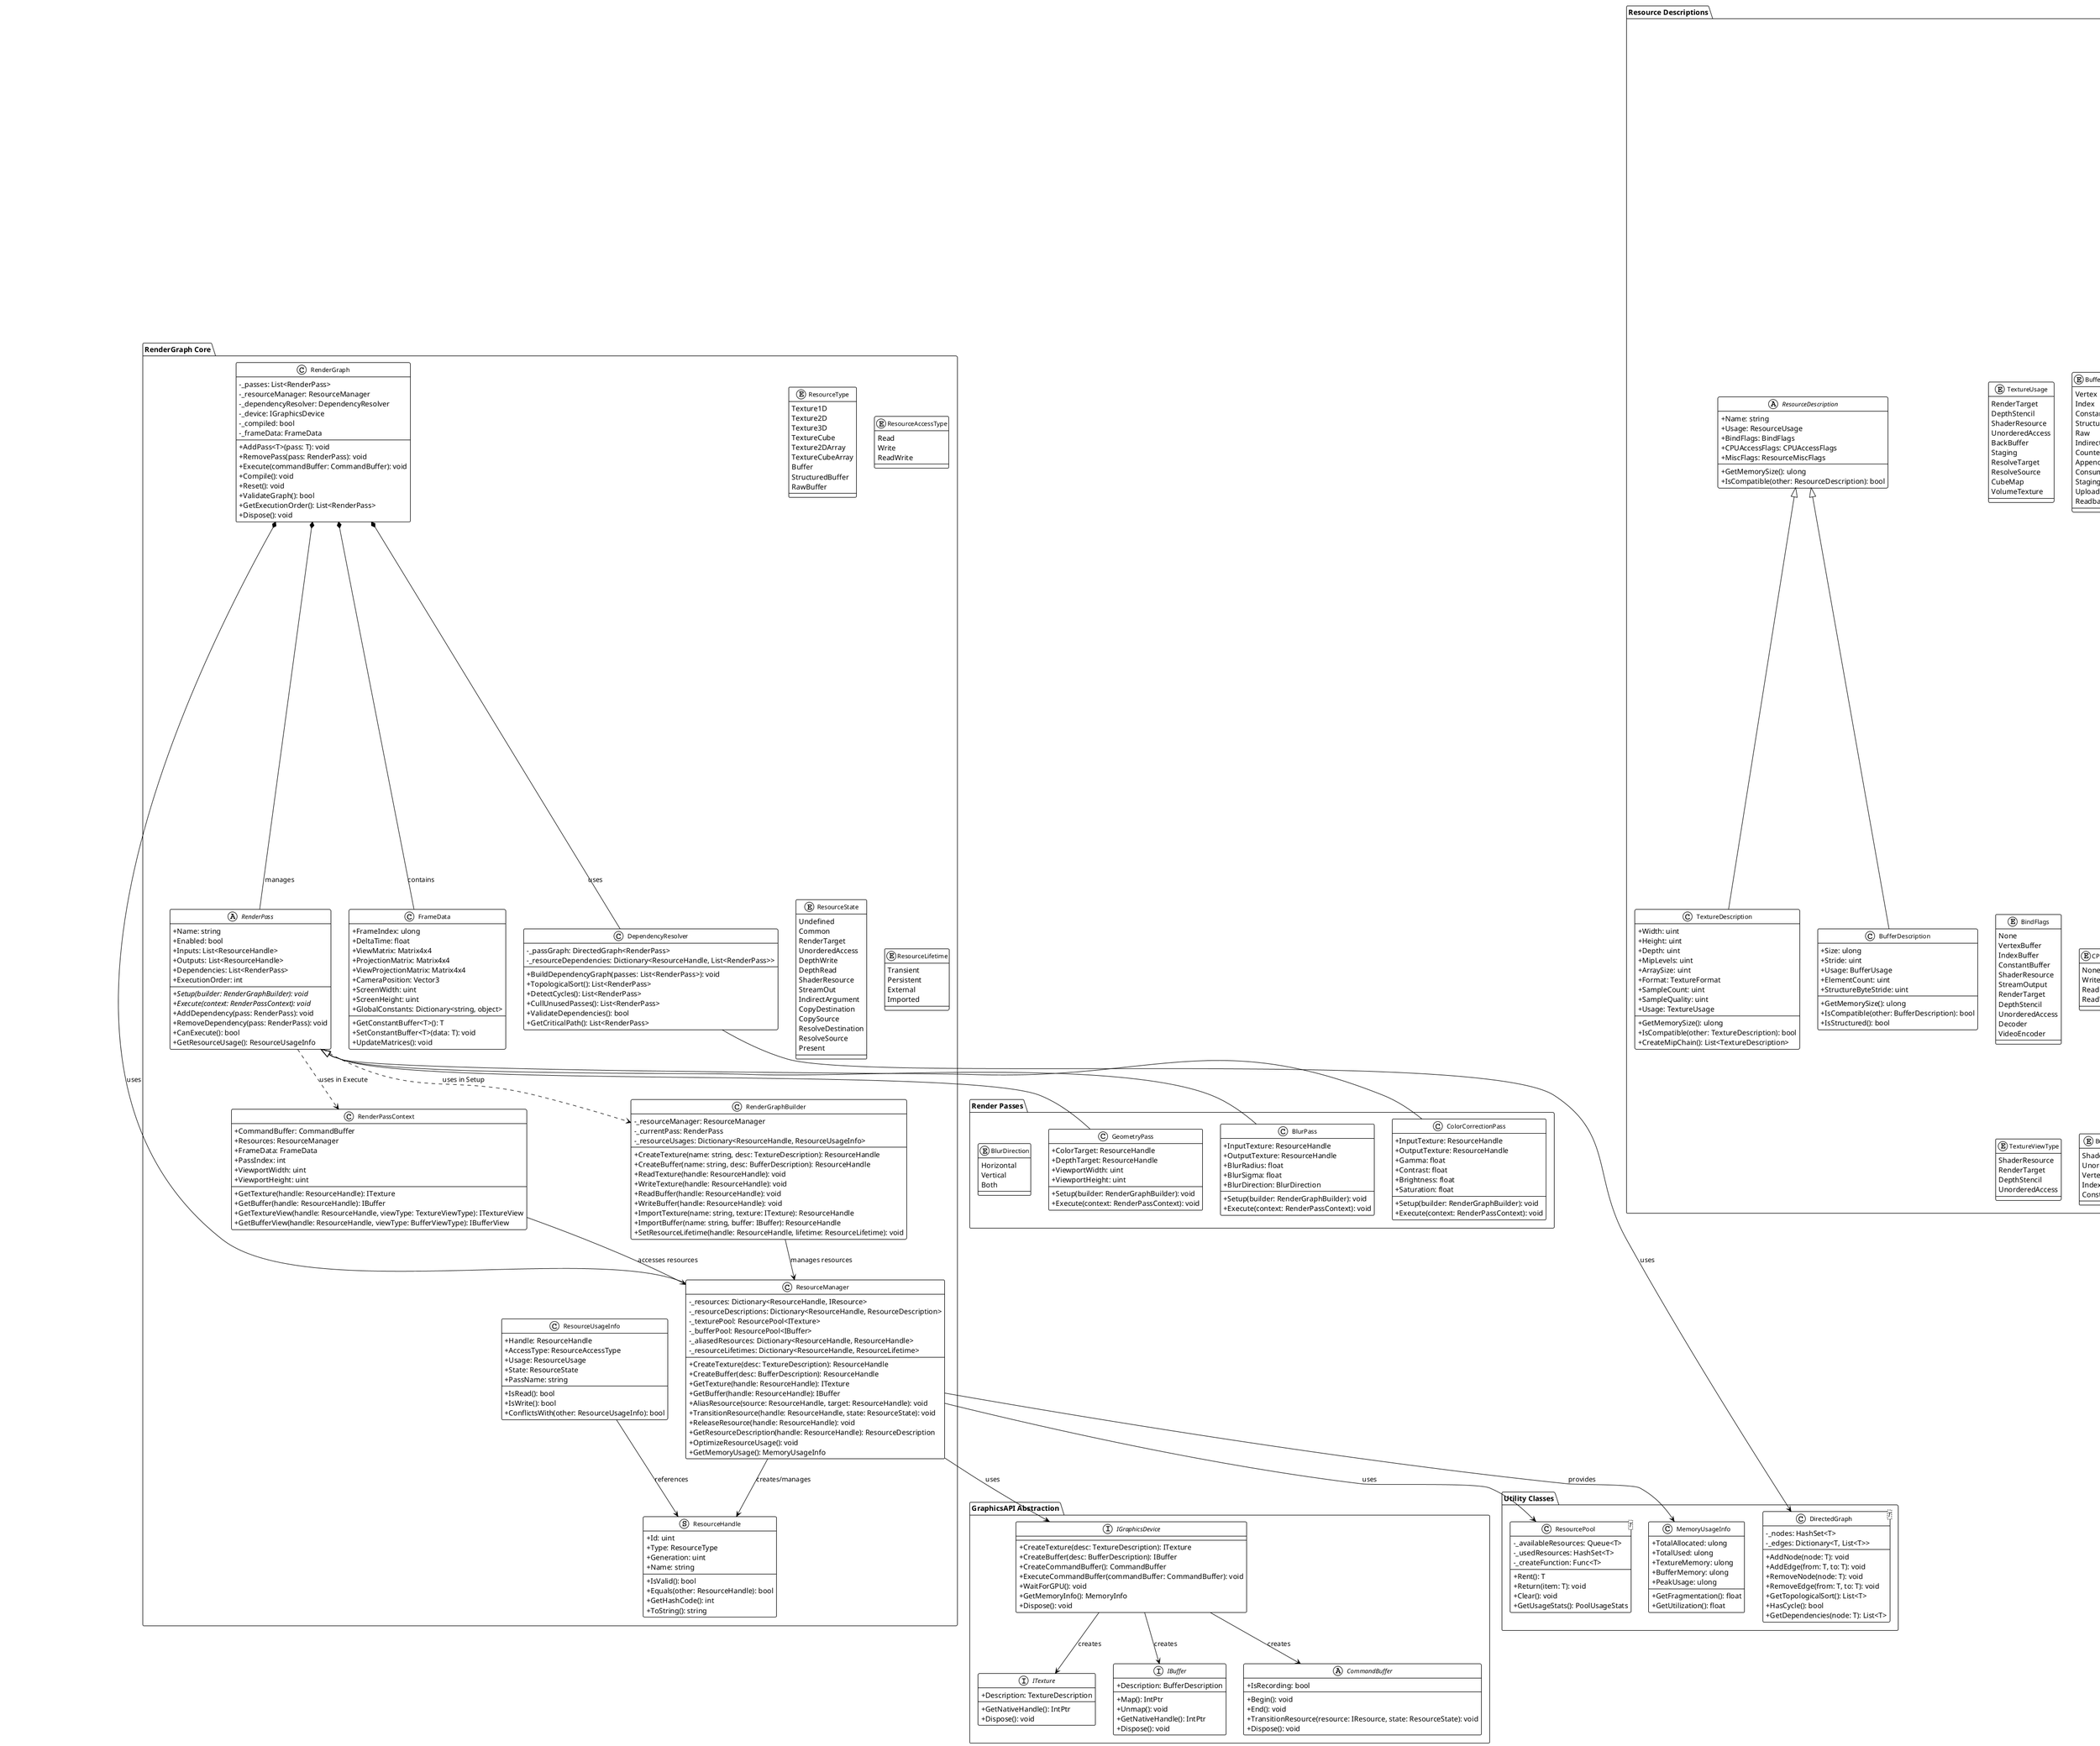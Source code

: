 @startuml RenderGraphLibrary

!theme plain
skinparam classAttributeIconSize 0
skinparam classFontName Arial
skinparam classFontSize 12

package "RenderGraph Core" {
    class RenderGraph {
        - _passes: List<RenderPass>
        - _resourceManager: ResourceManager
        - _dependencyResolver: DependencyResolver
        - _device: IGraphicsDevice
        - _compiled: bool
        - _frameData: FrameData
        --
        + AddPass<T>(pass: T): void
        + RemovePass(pass: RenderPass): void
        + Execute(commandBuffer: CommandBuffer): void
        + Compile(): void
        + Reset(): void
        + ValidateGraph(): bool
        + GetExecutionOrder(): List<RenderPass>
        + Dispose(): void
    }

    abstract class RenderPass {
        + Name: string
        + Enabled: bool
        + Inputs: List<ResourceHandle>
        + Outputs: List<ResourceHandle>
        + Dependencies: List<RenderPass>
        + ExecutionOrder: int
        --
        + {abstract} Setup(builder: RenderGraphBuilder): void
        + {abstract} Execute(context: RenderPassContext): void
        + AddDependency(pass: RenderPass): void
        + RemoveDependency(pass: RenderPass): void
        + CanExecute(): bool
        + GetResourceUsage(): ResourceUsageInfo
    }

    class RenderGraphBuilder {
        - _resourceManager: ResourceManager
        - _currentPass: RenderPass
        - _resourceUsages: Dictionary<ResourceHandle, ResourceUsageInfo>
        --
        + CreateTexture(name: string, desc: TextureDescription): ResourceHandle
        + CreateBuffer(name: string, desc: BufferDescription): ResourceHandle
        + ReadTexture(handle: ResourceHandle): void
        + WriteTexture(handle: ResourceHandle): void
        + ReadBuffer(handle: ResourceHandle): void
        + WriteBuffer(handle: ResourceHandle): void
        + ImportTexture(name: string, texture: ITexture): ResourceHandle
        + ImportBuffer(name: string, buffer: IBuffer): ResourceHandle
        + SetResourceLifetime(handle: ResourceHandle, lifetime: ResourceLifetime): void
    }

    class RenderPassContext {
        + CommandBuffer: CommandBuffer
        + Resources: ResourceManager
        + FrameData: FrameData
        + PassIndex: int
        + ViewportWidth: uint
        + ViewportHeight: uint
        --
        + GetTexture(handle: ResourceHandle): ITexture
        + GetBuffer(handle: ResourceHandle): IBuffer
        + GetTextureView(handle: ResourceHandle, viewType: TextureViewType): ITextureView
        + GetBufferView(handle: ResourceHandle, viewType: BufferViewType): IBufferView
    }

    class ResourceManager {
        - _resources: Dictionary<ResourceHandle, IResource>
        - _resourceDescriptions: Dictionary<ResourceHandle, ResourceDescription>
        - _texturePool: ResourcePool<ITexture>
        - _bufferPool: ResourcePool<IBuffer>
        - _aliasedResources: Dictionary<ResourceHandle, ResourceHandle>
        - _resourceLifetimes: Dictionary<ResourceHandle, ResourceLifetime>
        --
        + CreateTexture(desc: TextureDescription): ResourceHandle
        + CreateBuffer(desc: BufferDescription): ResourceHandle
        + GetTexture(handle: ResourceHandle): ITexture
        + GetBuffer(handle: ResourceHandle): IBuffer
        + AliasResource(source: ResourceHandle, target: ResourceHandle): void
        + TransitionResource(handle: ResourceHandle, state: ResourceState): void
        + ReleaseResource(handle: ResourceHandle): void
        + GetResourceDescription(handle: ResourceHandle): ResourceDescription
        + OptimizeResourceUsage(): void
        + GetMemoryUsage(): MemoryUsageInfo
    }

    class DependencyResolver {
        - _passGraph: DirectedGraph<RenderPass>
        - _resourceDependencies: Dictionary<ResourceHandle, List<RenderPass>>
        --
        + BuildDependencyGraph(passes: List<RenderPass>): void
        + TopologicalSort(): List<RenderPass>
        + DetectCycles(): List<RenderPass>
        + CullUnusedPasses(): List<RenderPass>
        + ValidateDependencies(): bool
        + GetCriticalPath(): List<RenderPass>
    }

    class FrameData {
        + FrameIndex: ulong
        + DeltaTime: float
        + ViewMatrix: Matrix4x4
        + ProjectionMatrix: Matrix4x4
        + ViewProjectionMatrix: Matrix4x4
        + CameraPosition: Vector3
        + ScreenWidth: uint
        + ScreenHeight: uint
        + GlobalConstants: Dictionary<string, object>
        --
        + GetConstantBuffer<T>(): T
        + SetConstantBuffer<T>(data: T): void
        + UpdateMatrices(): void
    }

    struct ResourceHandle {
        + Id: uint
        + Type: ResourceType
        + Generation: uint
        + Name: string
        --
        + IsValid(): bool
        + Equals(other: ResourceHandle): bool
        + GetHashCode(): int
        + ToString(): string
    }

    class ResourceUsageInfo {
        + Handle: ResourceHandle
        + AccessType: ResourceAccessType
        + Usage: ResourceUsage
        + State: ResourceState
        + PassName: string
        --
        + IsRead(): bool
        + IsWrite(): bool
        + ConflictsWith(other: ResourceUsageInfo): bool
    }

    enum ResourceType {
        Texture1D
        Texture2D
        Texture3D
        TextureCube
        Texture2DArray
        TextureCubeArray
        Buffer
        StructuredBuffer
        RawBuffer
    }

    enum ResourceAccessType {
        Read
        Write
        ReadWrite
    }

    enum ResourceState {
        Undefined
        Common
        RenderTarget
        UnorderedAccess
        DepthWrite
        DepthRead
        ShaderResource
        StreamOut
        IndirectArgument
        CopyDestination
        CopySource
        ResolveDestination
        ResolveSource
        Present
    }

    enum ResourceLifetime {
        Transient
        Persistent
        External
        Imported
    }
}

package "Resource Descriptions" {
    abstract class ResourceDescription {
        + Name: string
        + Usage: ResourceUsage
        + BindFlags: BindFlags
        + CPUAccessFlags: CPUAccessFlags
        + MiscFlags: ResourceMiscFlags
        --
        + GetMemorySize(): ulong
        + IsCompatible(other: ResourceDescription): bool
    }

    class TextureDescription {
        + Width: uint
        + Height: uint
        + Depth: uint
        + MipLevels: uint
        + ArraySize: uint
        + Format: TextureFormat
        + SampleCount: uint
        + SampleQuality: uint
        + Usage: TextureUsage
        --
        + GetMemorySize(): ulong
        + IsCompatible(other: TextureDescription): bool
        + CreateMipChain(): List<TextureDescription>
    }

    class BufferDescription {
        + Size: ulong
        + Stride: uint
        + Usage: BufferUsage
        + ElementCount: uint
        + StructureByteStride: uint
        --
        + GetMemorySize(): ulong
        + IsCompatible(other: BufferDescription): bool
        + IsStructured(): bool
    }

    enum TextureUsage {
        RenderTarget
        DepthStencil
        ShaderResource
        UnorderedAccess
        BackBuffer
        Staging
        ResolveTarget
        ResolveSource
        CubeMap
        VolumeTexture
    }

    enum BufferUsage {
        Vertex
        Index
        Constant
        Structured
        Raw
        IndirectArgs
        Counter
        Append
        Consume
        Staging
        Upload
        Readback
    }

    enum TextureFormat {
        Unknown
        R32G32B32A32_TYPELESS
        R32G32B32A32_FLOAT
        R32G32B32A32_UINT
        R32G32B32A32_SINT
        R32G32B32_TYPELESS
        R32G32B32_FLOAT
        R32G32B32_UINT
        R32G32B32_SINT
        R16G16B16A16_TYPELESS
        R16G16B16A16_FLOAT
        R16G16B16A16_UNORM
        R16G16B16A16_UINT
        R16G16B16A16_SNORM
        R16G16B16A16_SINT
        R32G32_TYPELESS
        R32G32_FLOAT
        R32G32_UINT
        R32G32_SINT
        R10G10B10A2_TYPELESS
        R10G10B10A2_UNORM
        R10G10B10A2_UINT
        R11G11B10_FLOAT
        R8G8B8A8_TYPELESS
        R8G8B8A8_UNORM
        R8G8B8A8_UNORM_SRGB
        R8G8B8A8_UINT
        R8G8B8A8_SNORM
        R8G8B8A8_SINT
        R16G16_TYPELESS
        R16G16_FLOAT
        R16G16_UNORM
        R16G16_UINT
        R16G16_SNORM
        R16G16_SINT
        R32_TYPELESS
        D32_FLOAT
        R32_FLOAT
        R32_UINT
        R32_SINT
        R24G8_TYPELESS
        D24_UNORM_S8_UINT
        R24_UNORM_X8_TYPELESS
        X24_TYPELESS_G8_UINT
        R8G8_TYPELESS
        R8G8_UNORM
        R8G8_UINT
        R8G8_SNORM
        R8G8_SINT
        R16_TYPELESS
        R16_FLOAT
        D16_UNORM
        R16_UNORM
        R16_UINT
        R16_SNORM
        R16_SINT
        R8_TYPELESS
        R8_UNORM
        R8_UINT
        R8_SNORM
        R8_SINT
        A8_UNORM
        BC1_TYPELESS
        BC1_UNORM
        BC1_UNORM_SRGB
        BC2_TYPELESS
        BC2_UNORM
        BC2_UNORM_SRGB
        BC3_TYPELESS
        BC3_UNORM
        BC3_UNORM_SRGB
        BC4_TYPELESS
        BC4_UNORM
        BC4_SNORM
        BC5_TYPELESS
        BC5_UNORM
        BC5_SNORM
        BC6H_TYPELESS
        BC6H_UF16
        BC6H_SF16
        BC7_TYPELESS
        BC7_UNORM
        BC7_UNORM_SRGB
    }

    enum BindFlags {
        None
        VertexBuffer
        IndexBuffer
        ConstantBuffer
        ShaderResource
        StreamOutput
        RenderTarget
        DepthStencil
        UnorderedAccess
        Decoder
        VideoEncoder
    }

    enum CPUAccessFlags {
        None
        Write
        Read
        ReadWrite
    }

    enum ResourceMiscFlags {
        None
        GenerateMips
        Shared
        TextureCube
        DrawIndirectArgs
        BufferAllowRawViews
        BufferStructured
        ResourceClamp
        SharedKeyedMutex
        GDICompatible
    }

    enum TextureViewType {
        ShaderResource
        RenderTarget
        DepthStencil
        UnorderedAccess
    }

    enum BufferViewType {
        ShaderResource
        UnorderedAccess
        VertexBuffer
        IndexBuffer
        ConstantBuffer
    }
}

package "GraphicsAPI Abstraction" {
    interface IGraphicsDevice {
        + CreateTexture(desc: TextureDescription): ITexture
        + CreateBuffer(desc: BufferDescription): IBuffer
        + CreateCommandBuffer(): CommandBuffer
        + ExecuteCommandBuffer(commandBuffer: CommandBuffer): void
        + WaitForGPU(): void
        + GetMemoryInfo(): MemoryInfo
        + Dispose(): void
    }

    interface ITexture {
        + Description: TextureDescription
        + GetNativeHandle(): IntPtr
        + Dispose(): void
    }

    interface IBuffer {
        + Description: BufferDescription
        + Map(): IntPtr
        + Unmap(): void
        + GetNativeHandle(): IntPtr
        + Dispose(): void
    }

    abstract class CommandBuffer {
        + IsRecording: bool
        --
        + Begin(): void
        + End(): void
        + TransitionResource(resource: IResource, state: ResourceState): void
        + Dispose(): void
    }
}

package "Render Passes" {
    class GeometryPass {
        + ColorTarget: ResourceHandle
        + DepthTarget: ResourceHandle
        + ViewportWidth: uint
        + ViewportHeight: uint
        --
        + Setup(builder: RenderGraphBuilder): void
        + Execute(context: RenderPassContext): void
    }

    class BlurPass {
        + InputTexture: ResourceHandle
        + OutputTexture: ResourceHandle
        + BlurRadius: float
        + BlurSigma: float
        + BlurDirection: BlurDirection
        --
        + Setup(builder: RenderGraphBuilder): void
        + Execute(context: RenderPassContext): void
    }

    class ColorCorrectionPass {
        + InputTexture: ResourceHandle
        + OutputTexture: ResourceHandle
        + Gamma: float
        + Contrast: float
        + Brightness: float
        + Saturation: float
        --
        + Setup(builder: RenderGraphBuilder): void
        + Execute(context: RenderPassContext): void
    }

    enum BlurDirection {
        Horizontal
        Vertical
        Both
    }
}

package "Utility Classes" {
    class ResourcePool<T> {
        - _availableResources: Queue<T>
        - _usedResources: HashSet<T>
        - _createFunction: Func<T>
        --
        + Rent(): T
        + Return(item: T): void
        + Clear(): void
        + GetUsageStats(): PoolUsageStats
    }

    class MemoryUsageInfo {
        + TotalAllocated: ulong
        + TotalUsed: ulong
        + TextureMemory: ulong
        + BufferMemory: ulong
        + PeakUsage: ulong
        --
        + GetFragmentation(): float
        + GetUtilization(): float
    }

    class DirectedGraph<T> {
        - _nodes: HashSet<T>
        - _edges: Dictionary<T, List<T>>
        --
        + AddNode(node: T): void
        + AddEdge(from: T, to: T): void
        + RemoveNode(node: T): void
        + RemoveEdge(from: T, to: T): void
        + GetTopologicalSort(): List<T>
        + HasCycle(): bool
        + GetDependencies(node: T): List<T>
    }
}

' Core Relationships
RenderGraph *-- RenderPass : manages
RenderGraph *-- ResourceManager : uses
RenderGraph *-- DependencyResolver : uses
RenderGraph *-- FrameData : contains
RenderPass ..> RenderGraphBuilder : uses in Setup
RenderPass ..> RenderPassContext : uses in Execute
RenderGraphBuilder --> ResourceManager : manages resources
RenderPassContext --> ResourceManager : accesses resources
ResourceManager --> ResourceHandle : creates/manages
ResourceManager --> ResourcePool : uses
DependencyResolver --> DirectedGraph : uses
ResourceManager --> MemoryUsageInfo : provides

' Resource Descriptions
ResourceDescription <|-- TextureDescription
ResourceDescription <|-- BufferDescription
ResourceUsageInfo --> ResourceHandle : references

' Graphics API
IGraphicsDevice --> ITexture : creates
IGraphicsDevice --> IBuffer : creates
IGraphicsDevice --> CommandBuffer : creates
ResourceManager --> IGraphicsDevice : uses

' Render Passes
RenderPass <|-- GeometryPass
RenderPass <|-- BlurPass
RenderPass <|-- ColorCorrectionPass

@enduml
